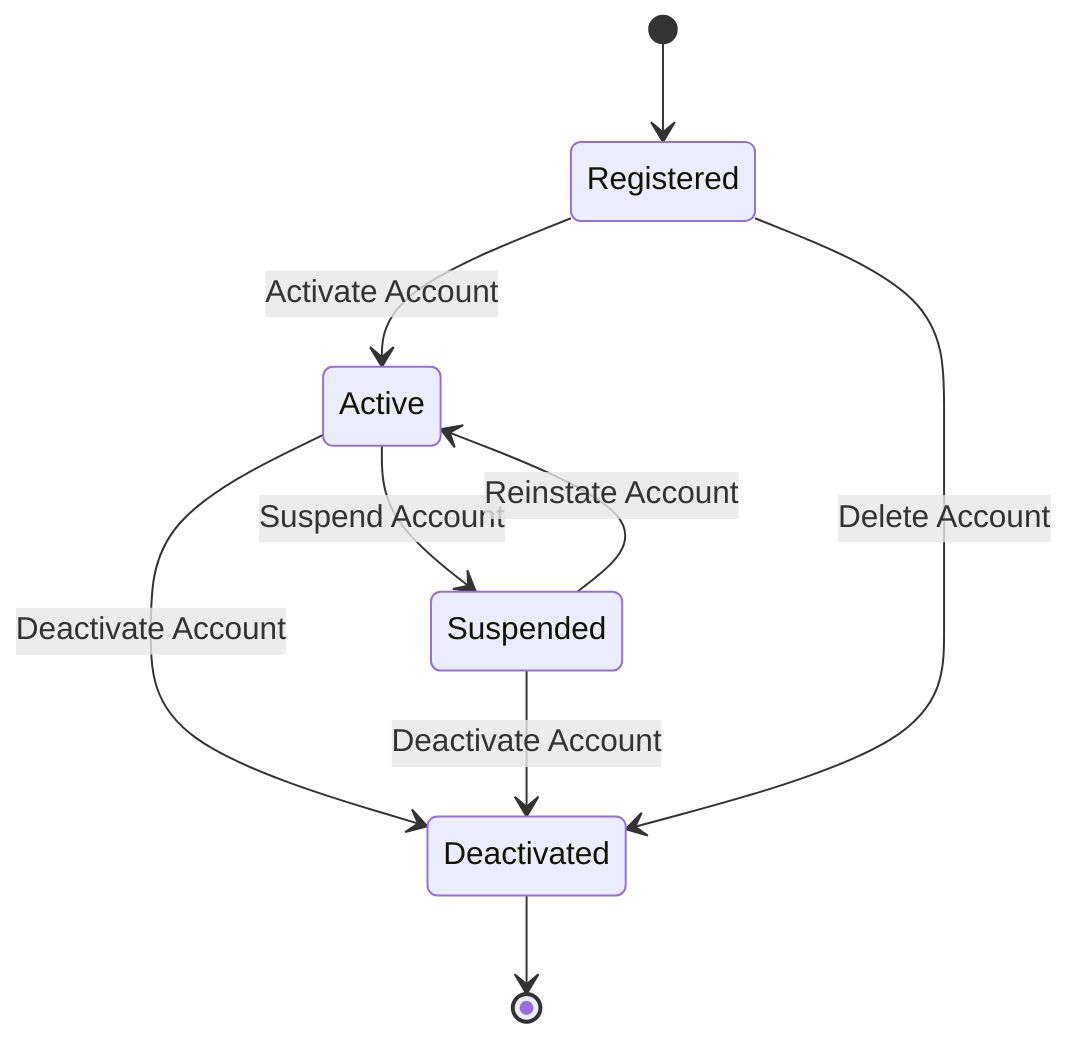 stateDiagram-v2
    [*] --> Registered
    Registered --> Active : Activate Account
    Active --> Suspended : Suspend Account
    Suspended --> Active : Reinstate Account
    Active --> Deactivated : Deactivate Account
    Suspended --> Deactivated : Deactivate Account
    Deactivated --> [*]
    Registered --> Deactivated : Delete Account